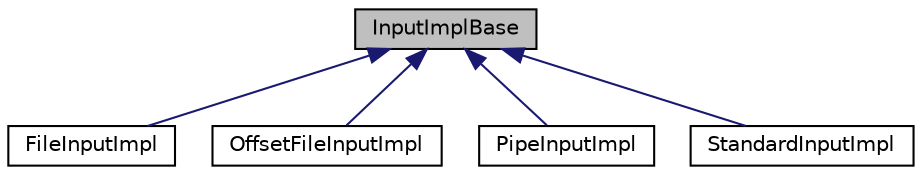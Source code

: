 digraph "InputImplBase"
{
  edge [fontname="Helvetica",fontsize="10",labelfontname="Helvetica",labelfontsize="10"];
  node [fontname="Helvetica",fontsize="10",shape=record];
  Node0 [label="InputImplBase",height=0.2,width=0.4,color="black", fillcolor="grey75", style="filled", fontcolor="black"];
  Node0 -> Node1 [dir="back",color="midnightblue",fontsize="10",style="solid",fontname="Helvetica"];
  Node1 [label="FileInputImpl",height=0.2,width=0.4,color="black", fillcolor="white", style="filled",URL="$classkaldi_1_1FileInputImpl.html"];
  Node0 -> Node2 [dir="back",color="midnightblue",fontsize="10",style="solid",fontname="Helvetica"];
  Node2 [label="OffsetFileInputImpl",height=0.2,width=0.4,color="black", fillcolor="white", style="filled",URL="$classkaldi_1_1OffsetFileInputImpl.html"];
  Node0 -> Node3 [dir="back",color="midnightblue",fontsize="10",style="solid",fontname="Helvetica"];
  Node3 [label="PipeInputImpl",height=0.2,width=0.4,color="black", fillcolor="white", style="filled",URL="$classkaldi_1_1PipeInputImpl.html"];
  Node0 -> Node4 [dir="back",color="midnightblue",fontsize="10",style="solid",fontname="Helvetica"];
  Node4 [label="StandardInputImpl",height=0.2,width=0.4,color="black", fillcolor="white", style="filled",URL="$classkaldi_1_1StandardInputImpl.html"];
}
